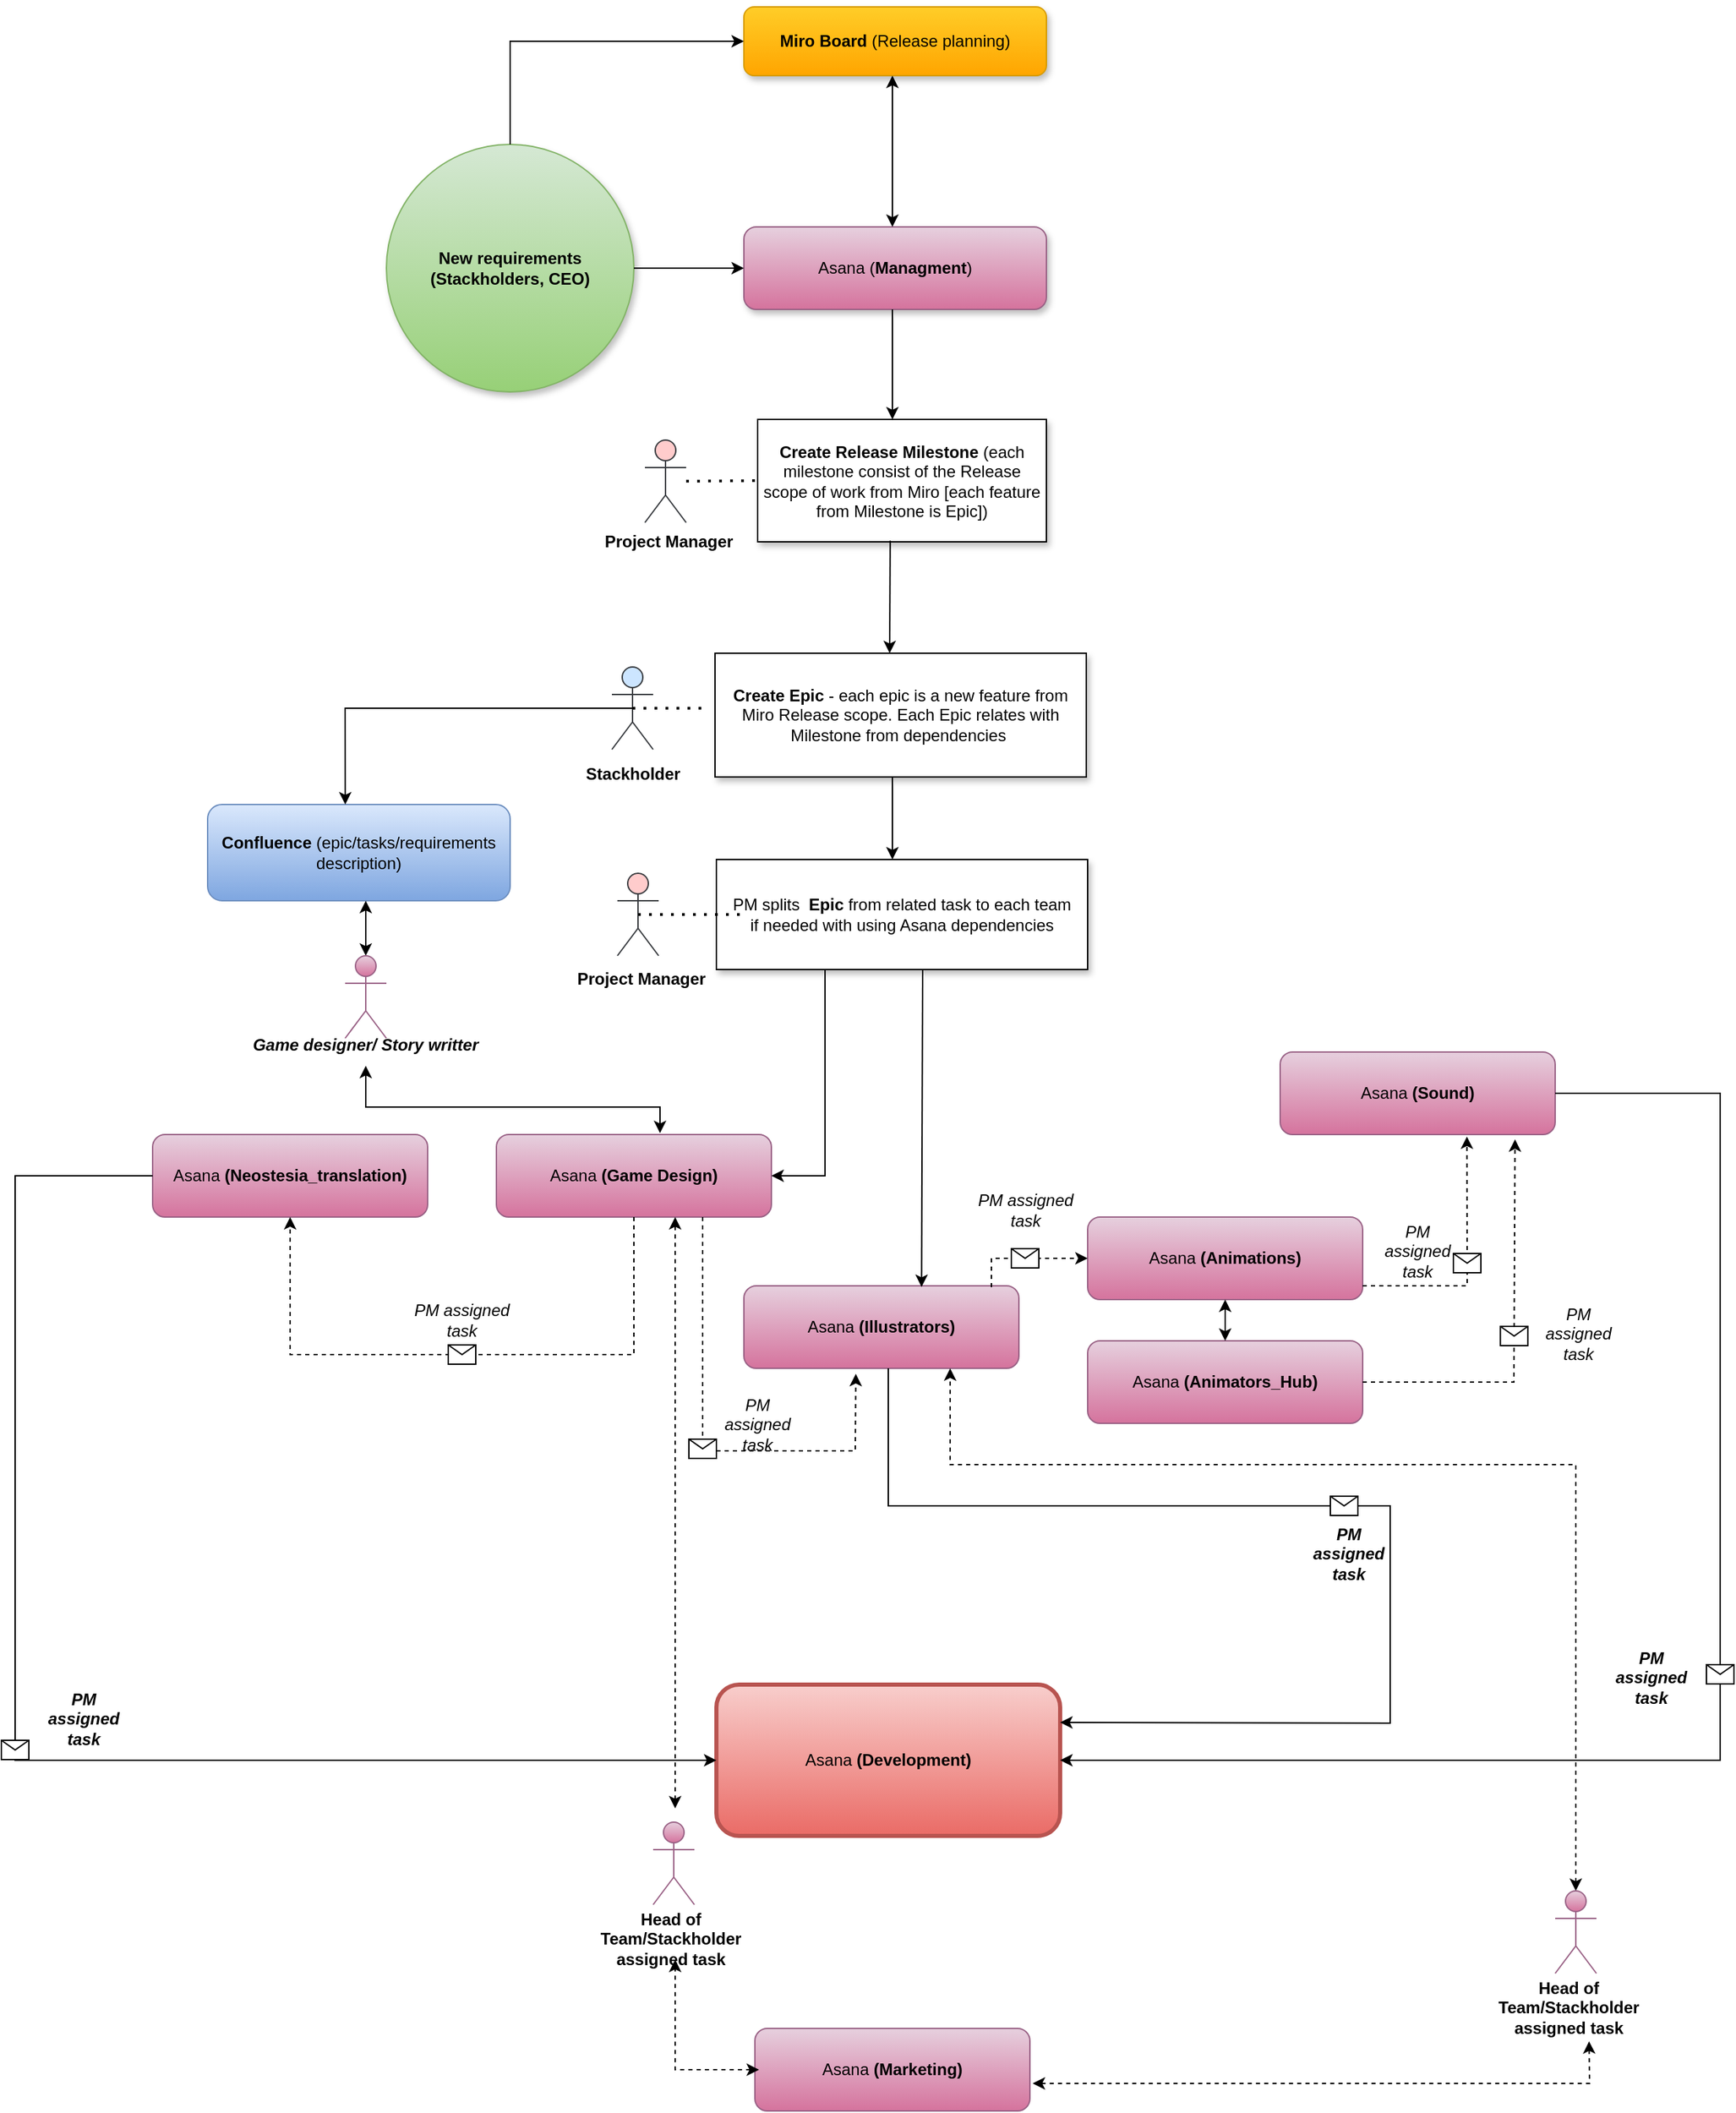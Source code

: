 <mxfile version="21.3.5" type="github">
  <diagram id="6IpWRTOvNhz4fQDFHxwE" name="Page-1">
    <mxGraphModel dx="3096" dy="1291" grid="1" gridSize="10" guides="0" tooltips="1" connect="1" arrows="1" fold="1" page="1" pageScale="1" pageWidth="850" pageHeight="1100" math="0" shadow="0">
      <root>
        <mxCell id="0" />
        <mxCell id="1" parent="0" />
        <mxCell id="fXu-zx2hqorw0dzWZYp2-2" value="&lt;b&gt;New requirements (Stackholders, CEO)&lt;/b&gt;" style="ellipse;whiteSpace=wrap;html=1;aspect=fixed;fillColor=#d5e8d4;strokeColor=#82b366;gradientColor=#97d077;shadow=1;" parent="1" vertex="1">
          <mxGeometry x="-450" y="120" width="180" height="180" as="geometry" />
        </mxCell>
        <mxCell id="fXu-zx2hqorw0dzWZYp2-5" value="Asana &lt;b&gt;(Development)&lt;/b&gt;" style="rounded=1;whiteSpace=wrap;html=1;fillColor=#f8cecc;strokeColor=#b85450;gradientColor=#ea6b66;strokeWidth=3;" parent="1" vertex="1">
          <mxGeometry x="-210" y="1240" width="250" height="110" as="geometry" />
        </mxCell>
        <mxCell id="JSEa2vaJHXwGFsyHtMpE-1" value="&lt;b&gt;Miro Board&lt;/b&gt; (Release planning)" style="rounded=1;whiteSpace=wrap;html=1;fillColor=#ffcd28;gradientColor=#ffa500;strokeColor=#d79b00;shadow=1;" parent="1" vertex="1">
          <mxGeometry x="-190" y="20" width="220" height="50" as="geometry" />
        </mxCell>
        <mxCell id="JSEa2vaJHXwGFsyHtMpE-2" value="Asana (&lt;b&gt;Managment&lt;/b&gt;)" style="rounded=1;whiteSpace=wrap;html=1;fillColor=#e6d0de;gradientColor=#d5739d;strokeColor=#996185;shadow=1;" parent="1" vertex="1">
          <mxGeometry x="-190" y="180" width="220" height="60" as="geometry" />
        </mxCell>
        <mxCell id="JSEa2vaJHXwGFsyHtMpE-3" value="" style="endArrow=classic;html=1;rounded=0;exitX=0.5;exitY=0;exitDx=0;exitDy=0;entryX=0;entryY=0.5;entryDx=0;entryDy=0;" parent="1" source="fXu-zx2hqorw0dzWZYp2-2" target="JSEa2vaJHXwGFsyHtMpE-1" edge="1">
          <mxGeometry width="50" height="50" relative="1" as="geometry">
            <mxPoint x="120" y="340" as="sourcePoint" />
            <mxPoint x="170" y="290" as="targetPoint" />
            <Array as="points">
              <mxPoint x="-360" y="45" />
            </Array>
          </mxGeometry>
        </mxCell>
        <mxCell id="JSEa2vaJHXwGFsyHtMpE-4" value="" style="endArrow=classic;startArrow=classic;html=1;rounded=0;entryX=0.5;entryY=1;entryDx=0;entryDy=0;exitX=0.5;exitY=0;exitDx=0;exitDy=0;" parent="1" edge="1">
          <mxGeometry width="50" height="50" relative="1" as="geometry">
            <mxPoint x="-82" y="180" as="sourcePoint" />
            <mxPoint x="-82" y="70" as="targetPoint" />
          </mxGeometry>
        </mxCell>
        <mxCell id="JSEa2vaJHXwGFsyHtMpE-5" value="" style="endArrow=classic;html=1;rounded=0;exitX=1;exitY=0.5;exitDx=0;exitDy=0;" parent="1" source="fXu-zx2hqorw0dzWZYp2-2" target="JSEa2vaJHXwGFsyHtMpE-2" edge="1">
          <mxGeometry width="50" height="50" relative="1" as="geometry">
            <mxPoint x="120" y="290" as="sourcePoint" />
            <mxPoint x="-230" y="210" as="targetPoint" />
          </mxGeometry>
        </mxCell>
        <mxCell id="JSEa2vaJHXwGFsyHtMpE-6" value="&lt;b&gt;Create Epic&lt;/b&gt; - each epic is a new feature from Miro Release scope. Each Epic relates with Milestone from dependencies&amp;nbsp;" style="rounded=0;whiteSpace=wrap;html=1;shadow=1;" parent="1" vertex="1">
          <mxGeometry x="-211" y="490" width="270" height="90" as="geometry" />
        </mxCell>
        <mxCell id="JSEa2vaJHXwGFsyHtMpE-8" value="PM splits&amp;nbsp;&amp;nbsp;&lt;b&gt;Epic &lt;/b&gt;from related task to each team if&amp;nbsp;needed with using Asana dependencies" style="rounded=0;whiteSpace=wrap;html=1;shadow=1;" parent="1" vertex="1">
          <mxGeometry x="-210" y="640" width="270" height="80" as="geometry" />
        </mxCell>
        <mxCell id="JSEa2vaJHXwGFsyHtMpE-9" value="&lt;b&gt;Create Release Milestone&lt;/b&gt; (each milestone consist of the Release scope of work from Miro [each feature from Milestone is Epic])" style="rounded=0;whiteSpace=wrap;html=1;shadow=1;" parent="1" vertex="1">
          <mxGeometry x="-180" y="320" width="210" height="89" as="geometry" />
        </mxCell>
        <mxCell id="JSEa2vaJHXwGFsyHtMpE-10" value="" style="endArrow=classic;html=1;rounded=0;exitX=0.5;exitY=1;exitDx=0;exitDy=0;" parent="1" edge="1">
          <mxGeometry width="50" height="50" relative="1" as="geometry">
            <mxPoint x="-82" y="240" as="sourcePoint" />
            <mxPoint x="-82" y="320" as="targetPoint" />
          </mxGeometry>
        </mxCell>
        <mxCell id="JSEa2vaJHXwGFsyHtMpE-11" value="" style="endArrow=classic;html=1;rounded=0;exitX=0.459;exitY=0.99;exitDx=0;exitDy=0;exitPerimeter=0;" parent="1" source="JSEa2vaJHXwGFsyHtMpE-9" edge="1">
          <mxGeometry width="50" height="50" relative="1" as="geometry">
            <mxPoint x="80" y="480" as="sourcePoint" />
            <mxPoint x="-84" y="490" as="targetPoint" />
          </mxGeometry>
        </mxCell>
        <mxCell id="-H-TBqle4YXtb74q-G5v-2" value="Stackholder" style="text;html=1;align=center;verticalAlign=middle;resizable=0;points=[];autosize=1;strokeColor=none;fillColor=none;fontStyle=1" vertex="1" parent="1">
          <mxGeometry x="-316" y="563" width="90" height="30" as="geometry" />
        </mxCell>
        <mxCell id="-H-TBqle4YXtb74q-G5v-8" value="Actor" style="shape=umlActor;verticalLabelPosition=bottom;verticalAlign=top;html=1;outlineConnect=0;editable=1;movable=1;resizable=1;rotatable=1;deletable=1;locked=0;connectable=1;comic=0;strokeColor=#36393d;fillColor=#ffcccc;overflow=hidden;noLabel=1;" vertex="1" parent="1">
          <mxGeometry x="-262" y="335" width="30" height="60" as="geometry" />
        </mxCell>
        <mxCell id="-H-TBqle4YXtb74q-G5v-9" value="Actor" style="shape=umlActor;verticalLabelPosition=bottom;verticalAlign=top;html=1;outlineConnect=0;overflow=hidden;noLabel=1;fillColor=#cce5ff;strokeColor=#36393d;" vertex="1" parent="1">
          <mxGeometry x="-286" y="500" width="30" height="60" as="geometry" />
        </mxCell>
        <mxCell id="-H-TBqle4YXtb74q-G5v-10" value="Actor" style="shape=umlActor;verticalLabelPosition=bottom;verticalAlign=top;html=1;outlineConnect=0;noLabel=1;fillColor=#ffcccc;strokeColor=#36393d;" vertex="1" parent="1">
          <mxGeometry x="-282" y="650" width="30" height="60" as="geometry" />
        </mxCell>
        <mxCell id="-H-TBqle4YXtb74q-G5v-14" value="Project Manager" style="text;html=1;align=center;verticalAlign=middle;resizable=0;points=[];autosize=1;strokeColor=none;fillColor=none;fontStyle=1" vertex="1" parent="1">
          <mxGeometry x="-305" y="394" width="120" height="30" as="geometry" />
        </mxCell>
        <mxCell id="-H-TBqle4YXtb74q-G5v-16" value="Project Manager" style="text;html=1;align=center;verticalAlign=middle;resizable=0;points=[];autosize=1;strokeColor=none;fillColor=none;fontStyle=1" vertex="1" parent="1">
          <mxGeometry x="-325" y="712" width="120" height="30" as="geometry" />
        </mxCell>
        <mxCell id="-H-TBqle4YXtb74q-G5v-17" value="" style="endArrow=none;dashed=1;html=1;dashPattern=1 3;strokeWidth=2;rounded=0;entryX=0;entryY=0.5;entryDx=0;entryDy=0;" edge="1" parent="1" source="-H-TBqle4YXtb74q-G5v-8" target="JSEa2vaJHXwGFsyHtMpE-9">
          <mxGeometry width="50" height="50" relative="1" as="geometry">
            <mxPoint x="-390" y="530" as="sourcePoint" />
            <mxPoint x="-340" y="480" as="targetPoint" />
          </mxGeometry>
        </mxCell>
        <mxCell id="-H-TBqle4YXtb74q-G5v-20" value="" style="endArrow=none;dashed=1;html=1;dashPattern=1 3;strokeWidth=2;rounded=0;exitX=0.5;exitY=0.5;exitDx=0;exitDy=0;exitPerimeter=0;" edge="1" parent="1" source="-H-TBqle4YXtb74q-G5v-9">
          <mxGeometry width="50" height="50" relative="1" as="geometry">
            <mxPoint x="-240" y="580" as="sourcePoint" />
            <mxPoint x="-220" y="530" as="targetPoint" />
          </mxGeometry>
        </mxCell>
        <mxCell id="-H-TBqle4YXtb74q-G5v-27" value="" style="endArrow=none;dashed=1;html=1;dashPattern=1 3;strokeWidth=2;rounded=0;exitX=0.5;exitY=0.5;exitDx=0;exitDy=0;exitPerimeter=0;" edge="1" parent="1" source="-H-TBqle4YXtb74q-G5v-10">
          <mxGeometry width="50" height="50" relative="1" as="geometry">
            <mxPoint x="90" y="490" as="sourcePoint" />
            <mxPoint x="-190" y="680" as="targetPoint" />
          </mxGeometry>
        </mxCell>
        <mxCell id="-H-TBqle4YXtb74q-G5v-29" value="" style="endArrow=classic;html=1;rounded=0;exitX=0.5;exitY=1;exitDx=0;exitDy=0;entryX=0.5;entryY=0;entryDx=0;entryDy=0;" edge="1" parent="1">
          <mxGeometry width="50" height="50" relative="1" as="geometry">
            <mxPoint x="-82" y="580" as="sourcePoint" />
            <mxPoint x="-82" y="640" as="targetPoint" />
          </mxGeometry>
        </mxCell>
        <mxCell id="-H-TBqle4YXtb74q-G5v-31" value="Asana &lt;b&gt;(Illustrators)&lt;/b&gt;" style="rounded=1;whiteSpace=wrap;html=1;fillColor=#e6d0de;strokeColor=#996185;gradientColor=#d5739d;" vertex="1" parent="1">
          <mxGeometry x="-190" y="950" width="200" height="60" as="geometry" />
        </mxCell>
        <mxCell id="-H-TBqle4YXtb74q-G5v-32" value="Asana &lt;b&gt;(Animations)&lt;/b&gt;" style="rounded=1;whiteSpace=wrap;html=1;fillColor=#e6d0de;strokeColor=#996185;gradientColor=#d5739d;" vertex="1" parent="1">
          <mxGeometry x="60" y="900" width="200" height="60" as="geometry" />
        </mxCell>
        <mxCell id="-H-TBqle4YXtb74q-G5v-33" value="Asana &lt;b&gt;(Animators_Hub)&lt;/b&gt;" style="rounded=1;whiteSpace=wrap;html=1;fillColor=#e6d0de;strokeColor=#996185;gradientColor=#d5739d;" vertex="1" parent="1">
          <mxGeometry x="60" y="990" width="200" height="60" as="geometry" />
        </mxCell>
        <mxCell id="-H-TBqle4YXtb74q-G5v-34" value="Asana &lt;b&gt;(Game Design)&lt;/b&gt;" style="rounded=1;whiteSpace=wrap;html=1;fillColor=#e6d0de;strokeColor=#996185;gradientColor=#d5739d;" vertex="1" parent="1">
          <mxGeometry x="-370" y="840" width="200" height="60" as="geometry" />
        </mxCell>
        <mxCell id="-H-TBqle4YXtb74q-G5v-35" value="Asana &lt;b&gt;(Neostesia_translation)&lt;/b&gt;" style="rounded=1;whiteSpace=wrap;html=1;fillColor=#e6d0de;strokeColor=#996185;gradientColor=#d5739d;" vertex="1" parent="1">
          <mxGeometry x="-620" y="840" width="200" height="60" as="geometry" />
        </mxCell>
        <mxCell id="-H-TBqle4YXtb74q-G5v-36" value="Asana &lt;b&gt;(Sound)&lt;/b&gt;" style="rounded=1;whiteSpace=wrap;html=1;fillColor=#e6d0de;strokeColor=#996185;gradientColor=#d5739d;" vertex="1" parent="1">
          <mxGeometry x="200" y="780" width="200" height="60" as="geometry" />
        </mxCell>
        <mxCell id="-H-TBqle4YXtb74q-G5v-37" value="Asana &lt;b&gt;(Marketing)&lt;/b&gt;" style="rounded=1;whiteSpace=wrap;html=1;fillColor=#e6d0de;strokeColor=#996185;gradientColor=#d5739d;" vertex="1" parent="1">
          <mxGeometry x="-182" y="1490" width="200" height="60" as="geometry" />
        </mxCell>
        <mxCell id="-H-TBqle4YXtb74q-G5v-38" value="" style="endArrow=classic;html=1;rounded=0;" edge="1" parent="1">
          <mxGeometry width="50" height="50" relative="1" as="geometry">
            <mxPoint x="-131" y="720" as="sourcePoint" />
            <mxPoint x="-170" y="870" as="targetPoint" />
            <Array as="points">
              <mxPoint x="-131" y="870" />
            </Array>
          </mxGeometry>
        </mxCell>
        <mxCell id="-H-TBqle4YXtb74q-G5v-39" value="" style="endArrow=classic;html=1;rounded=0;entryX=0.646;entryY=0.014;entryDx=0;entryDy=0;entryPerimeter=0;" edge="1" parent="1" target="-H-TBqle4YXtb74q-G5v-31">
          <mxGeometry width="50" height="50" relative="1" as="geometry">
            <mxPoint x="-60" y="720" as="sourcePoint" />
            <mxPoint x="-60" y="940" as="targetPoint" />
          </mxGeometry>
        </mxCell>
        <mxCell id="-H-TBqle4YXtb74q-G5v-43" value="" style="endArrow=classic;startArrow=classic;html=1;rounded=0;" edge="1" parent="1" source="-H-TBqle4YXtb74q-G5v-33">
          <mxGeometry width="50" height="50" relative="1" as="geometry">
            <mxPoint x="160" y="969.289" as="sourcePoint" />
            <mxPoint x="160" y="960" as="targetPoint" />
          </mxGeometry>
        </mxCell>
        <mxCell id="-H-TBqle4YXtb74q-G5v-49" value="" style="endArrow=classic;html=1;rounded=0;entryX=0.854;entryY=1.058;entryDx=0;entryDy=0;entryPerimeter=0;exitX=1;exitY=0.5;exitDx=0;exitDy=0;dashed=1;" edge="1" parent="1" source="-H-TBqle4YXtb74q-G5v-33" target="-H-TBqle4YXtb74q-G5v-36">
          <mxGeometry relative="1" as="geometry">
            <mxPoint x="320" y="1090" as="sourcePoint" />
            <mxPoint x="420" y="1090" as="targetPoint" />
            <Array as="points">
              <mxPoint x="370" y="1020" />
            </Array>
          </mxGeometry>
        </mxCell>
        <mxCell id="-H-TBqle4YXtb74q-G5v-50" value="" style="shape=message;html=1;outlineConnect=0;" vertex="1" parent="-H-TBqle4YXtb74q-G5v-49">
          <mxGeometry width="20" height="14" relative="1" as="geometry">
            <mxPoint x="-10" y="-7" as="offset" />
          </mxGeometry>
        </mxCell>
        <mxCell id="-H-TBqle4YXtb74q-G5v-51" value="" style="endArrow=classic;html=1;rounded=0;entryX=0.679;entryY=1.024;entryDx=0;entryDy=0;entryPerimeter=0;dashed=1;" edge="1" parent="1" target="-H-TBqle4YXtb74q-G5v-36">
          <mxGeometry relative="1" as="geometry">
            <mxPoint x="260" y="950" as="sourcePoint" />
            <mxPoint x="360" y="950" as="targetPoint" />
            <Array as="points">
              <mxPoint x="336" y="950" />
            </Array>
          </mxGeometry>
        </mxCell>
        <mxCell id="-H-TBqle4YXtb74q-G5v-52" value="" style="shape=message;html=1;outlineConnect=0;" vertex="1" parent="-H-TBqle4YXtb74q-G5v-51">
          <mxGeometry width="20" height="14" relative="1" as="geometry">
            <mxPoint x="-10" y="-7" as="offset" />
          </mxGeometry>
        </mxCell>
        <mxCell id="-H-TBqle4YXtb74q-G5v-55" value="PM assigned task" style="text;html=1;strokeColor=none;fillColor=none;align=center;verticalAlign=middle;whiteSpace=wrap;rounded=0;fontStyle=2" vertex="1" parent="1">
          <mxGeometry x="387" y="970" width="60" height="30" as="geometry" />
        </mxCell>
        <mxCell id="-H-TBqle4YXtb74q-G5v-57" value="PM assigned task" style="text;html=1;strokeColor=none;fillColor=none;align=center;verticalAlign=middle;whiteSpace=wrap;rounded=0;fontStyle=2" vertex="1" parent="1">
          <mxGeometry x="270" y="910" width="60" height="30" as="geometry" />
        </mxCell>
        <mxCell id="-H-TBqle4YXtb74q-G5v-58" value="PM assigned task" style="text;html=1;strokeColor=none;fillColor=none;align=center;verticalAlign=middle;whiteSpace=wrap;rounded=0;fontStyle=2" vertex="1" parent="1">
          <mxGeometry x="-30" y="880" width="90" height="30" as="geometry" />
        </mxCell>
        <mxCell id="-H-TBqle4YXtb74q-G5v-59" value="" style="endArrow=classic;html=1;rounded=0;entryX=0;entryY=0.5;entryDx=0;entryDy=0;dashed=1;" edge="1" parent="1" target="-H-TBqle4YXtb74q-G5v-32">
          <mxGeometry relative="1" as="geometry">
            <mxPoint x="-10" y="951" as="sourcePoint" />
            <mxPoint x="440" y="1150" as="targetPoint" />
            <Array as="points">
              <mxPoint x="-10" y="930" />
            </Array>
          </mxGeometry>
        </mxCell>
        <mxCell id="-H-TBqle4YXtb74q-G5v-60" value="" style="shape=message;html=1;outlineConnect=0;strokeColor=default;" vertex="1" parent="-H-TBqle4YXtb74q-G5v-59">
          <mxGeometry width="20" height="14" relative="1" as="geometry">
            <mxPoint x="-10" y="-7" as="offset" />
          </mxGeometry>
        </mxCell>
        <mxCell id="-H-TBqle4YXtb74q-G5v-62" value="" style="endArrow=classic;html=1;rounded=0;exitX=1;exitY=0.5;exitDx=0;exitDy=0;entryX=1;entryY=0.5;entryDx=0;entryDy=0;" edge="1" parent="1" source="-H-TBqle4YXtb74q-G5v-36" target="fXu-zx2hqorw0dzWZYp2-5">
          <mxGeometry relative="1" as="geometry">
            <mxPoint x="240" y="1260" as="sourcePoint" />
            <mxPoint x="340" y="1260" as="targetPoint" />
            <Array as="points">
              <mxPoint x="520" y="810" />
              <mxPoint x="520" y="1295" />
            </Array>
          </mxGeometry>
        </mxCell>
        <mxCell id="-H-TBqle4YXtb74q-G5v-63" value="" style="shape=message;html=1;outlineConnect=0;" vertex="1" parent="-H-TBqle4YXtb74q-G5v-62">
          <mxGeometry width="20" height="14" relative="1" as="geometry">
            <mxPoint x="-10" y="-7" as="offset" />
          </mxGeometry>
        </mxCell>
        <mxCell id="-H-TBqle4YXtb74q-G5v-64" value="PM assigned task" style="text;html=1;strokeColor=none;fillColor=none;align=center;verticalAlign=middle;whiteSpace=wrap;rounded=0;fontStyle=3" vertex="1" parent="1">
          <mxGeometry x="440" y="1220" width="60" height="30" as="geometry" />
        </mxCell>
        <mxCell id="-H-TBqle4YXtb74q-G5v-65" value="" style="endArrow=classic;html=1;rounded=0;exitX=0;exitY=0.5;exitDx=0;exitDy=0;entryX=0;entryY=0.5;entryDx=0;entryDy=0;" edge="1" parent="1" source="-H-TBqle4YXtb74q-G5v-35" target="fXu-zx2hqorw0dzWZYp2-5">
          <mxGeometry relative="1" as="geometry">
            <mxPoint x="-500" y="1280" as="sourcePoint" />
            <mxPoint x="-400" y="1280" as="targetPoint" />
            <Array as="points">
              <mxPoint x="-720" y="870" />
              <mxPoint x="-720" y="1295" />
            </Array>
          </mxGeometry>
        </mxCell>
        <mxCell id="-H-TBqle4YXtb74q-G5v-66" value="" style="shape=message;html=1;outlineConnect=0;" vertex="1" parent="-H-TBqle4YXtb74q-G5v-65">
          <mxGeometry width="20" height="14" relative="1" as="geometry">
            <mxPoint x="-10" y="-7" as="offset" />
          </mxGeometry>
        </mxCell>
        <mxCell id="-H-TBqle4YXtb74q-G5v-164" value="" style="endArrow=classic;html=1;rounded=0;exitX=0.5;exitY=1;exitDx=0;exitDy=0;entryX=0.5;entryY=1;entryDx=0;entryDy=0;dashed=1;" edge="1" parent="1" source="-H-TBqle4YXtb74q-G5v-34" target="-H-TBqle4YXtb74q-G5v-35">
          <mxGeometry relative="1" as="geometry">
            <mxPoint x="-390" y="1080" as="sourcePoint" />
            <mxPoint x="-290" y="1080" as="targetPoint" />
            <Array as="points">
              <mxPoint x="-270" y="1000" />
              <mxPoint x="-520" y="1000" />
            </Array>
          </mxGeometry>
        </mxCell>
        <mxCell id="-H-TBqle4YXtb74q-G5v-165" value="" style="shape=message;html=1;outlineConnect=0;" vertex="1" parent="-H-TBqle4YXtb74q-G5v-164">
          <mxGeometry width="20" height="14" relative="1" as="geometry">
            <mxPoint x="-10" y="-7" as="offset" />
          </mxGeometry>
        </mxCell>
        <mxCell id="-H-TBqle4YXtb74q-G5v-166" value="PM assigned task" style="text;html=1;strokeColor=none;fillColor=none;align=center;verticalAlign=middle;whiteSpace=wrap;rounded=0;fontStyle=2" vertex="1" parent="1">
          <mxGeometry x="-440" y="960" width="90" height="30" as="geometry" />
        </mxCell>
        <mxCell id="-H-TBqle4YXtb74q-G5v-168" value="" style="endArrow=classic;html=1;rounded=0;entryX=1;entryY=0.25;entryDx=0;entryDy=0;" edge="1" parent="1" target="fXu-zx2hqorw0dzWZYp2-5">
          <mxGeometry relative="1" as="geometry">
            <mxPoint x="-85" y="1010" as="sourcePoint" />
            <mxPoint x="320" y="1230" as="targetPoint" />
            <Array as="points">
              <mxPoint x="-85" y="1110" />
              <mxPoint x="280" y="1110" />
              <mxPoint x="280" y="1268" />
            </Array>
          </mxGeometry>
        </mxCell>
        <mxCell id="-H-TBqle4YXtb74q-G5v-169" value="" style="shape=message;html=1;outlineConnect=0;" vertex="1" parent="-H-TBqle4YXtb74q-G5v-168">
          <mxGeometry width="20" height="14" relative="1" as="geometry">
            <mxPoint x="-10" y="-7" as="offset" />
          </mxGeometry>
        </mxCell>
        <mxCell id="-H-TBqle4YXtb74q-G5v-170" value="PM assigned task" style="text;html=1;strokeColor=none;fillColor=none;align=center;verticalAlign=middle;whiteSpace=wrap;rounded=0;fontStyle=3" vertex="1" parent="1">
          <mxGeometry x="220" y="1130" width="60" height="30" as="geometry" />
        </mxCell>
        <mxCell id="-H-TBqle4YXtb74q-G5v-171" value="" style="endArrow=classic;html=1;rounded=0;exitX=0.75;exitY=1;exitDx=0;exitDy=0;entryX=0.407;entryY=1.067;entryDx=0;entryDy=0;entryPerimeter=0;dashed=1;" edge="1" parent="1" source="-H-TBqle4YXtb74q-G5v-34" target="-H-TBqle4YXtb74q-G5v-31">
          <mxGeometry relative="1" as="geometry">
            <mxPoint x="-230" y="1080" as="sourcePoint" />
            <mxPoint x="-130" y="1080" as="targetPoint" />
            <Array as="points">
              <mxPoint x="-220" y="1070" />
              <mxPoint x="-109" y="1070" />
            </Array>
          </mxGeometry>
        </mxCell>
        <mxCell id="-H-TBqle4YXtb74q-G5v-172" value="" style="shape=message;html=1;outlineConnect=0;" vertex="1" parent="-H-TBqle4YXtb74q-G5v-171">
          <mxGeometry width="20" height="14" relative="1" as="geometry">
            <mxPoint x="-10" y="-7" as="offset" />
          </mxGeometry>
        </mxCell>
        <mxCell id="-H-TBqle4YXtb74q-G5v-173" value="PM assigned task" style="text;html=1;strokeColor=none;fillColor=none;align=center;verticalAlign=middle;whiteSpace=wrap;rounded=0;fontStyle=2" vertex="1" parent="1">
          <mxGeometry x="-210" y="1036" width="60" height="30" as="geometry" />
        </mxCell>
        <mxCell id="-H-TBqle4YXtb74q-G5v-174" value="PM assigned task" style="text;html=1;strokeColor=none;fillColor=none;align=center;verticalAlign=middle;whiteSpace=wrap;rounded=0;fontStyle=3" vertex="1" parent="1">
          <mxGeometry x="-700" y="1250" width="60" height="30" as="geometry" />
        </mxCell>
        <mxCell id="-H-TBqle4YXtb74q-G5v-175" value="" style="endArrow=classic;startArrow=classic;html=1;rounded=0;dashed=1;" edge="1" parent="1">
          <mxGeometry width="50" height="50" relative="1" as="geometry">
            <mxPoint x="-240" y="1330" as="sourcePoint" />
            <mxPoint x="-240" y="900" as="targetPoint" />
            <Array as="points" />
          </mxGeometry>
        </mxCell>
        <mxCell id="-H-TBqle4YXtb74q-G5v-176" value="&lt;b&gt;Head of Team/Stackholder assigned task&lt;/b&gt;" style="text;html=1;strokeColor=none;fillColor=none;align=center;verticalAlign=middle;whiteSpace=wrap;rounded=0;" vertex="1" parent="1">
          <mxGeometry x="-303" y="1410" width="120" height="30" as="geometry" />
        </mxCell>
        <mxCell id="-H-TBqle4YXtb74q-G5v-177" value="" style="endArrow=classic;startArrow=classic;html=1;rounded=0;entryX=0.75;entryY=1;entryDx=0;entryDy=0;dashed=1;exitX=0.5;exitY=0;exitDx=0;exitDy=0;exitPerimeter=0;" edge="1" parent="1" source="-H-TBqle4YXtb74q-G5v-199" target="-H-TBqle4YXtb74q-G5v-31">
          <mxGeometry width="50" height="50" relative="1" as="geometry">
            <mxPoint x="10" y="1460" as="sourcePoint" />
            <mxPoint x="280" y="1470" as="targetPoint" />
            <Array as="points">
              <mxPoint x="415" y="1080" />
              <mxPoint x="-40" y="1080" />
            </Array>
          </mxGeometry>
        </mxCell>
        <mxCell id="-H-TBqle4YXtb74q-G5v-178" value="&lt;b&gt;Head of Team/Stackholder assigned task&lt;/b&gt;" style="text;html=1;strokeColor=none;fillColor=none;align=center;verticalAlign=middle;whiteSpace=wrap;rounded=0;" vertex="1" parent="1">
          <mxGeometry x="350" y="1460" width="120" height="30" as="geometry" />
        </mxCell>
        <mxCell id="-H-TBqle4YXtb74q-G5v-180" value="&lt;b&gt;Confluence &lt;/b&gt;(epic/tasks/requirements description)" style="rounded=1;whiteSpace=wrap;html=1;fillColor=#dae8fc;strokeColor=#6c8ebf;gradientColor=#7ea6e0;" vertex="1" parent="1">
          <mxGeometry x="-580" y="600" width="220" height="70" as="geometry" />
        </mxCell>
        <mxCell id="-H-TBqle4YXtb74q-G5v-182" value="" style="endArrow=classic;html=1;rounded=0;exitX=0.5;exitY=0.5;exitDx=0;exitDy=0;exitPerimeter=0;entryX=0.455;entryY=0;entryDx=0;entryDy=0;entryPerimeter=0;" edge="1" parent="1" source="-H-TBqle4YXtb74q-G5v-9" target="-H-TBqle4YXtb74q-G5v-180">
          <mxGeometry width="50" height="50" relative="1" as="geometry">
            <mxPoint x="-650" y="550" as="sourcePoint" />
            <mxPoint x="-600" y="500" as="targetPoint" />
            <Array as="points">
              <mxPoint x="-480" y="530" />
            </Array>
          </mxGeometry>
        </mxCell>
        <mxCell id="-H-TBqle4YXtb74q-G5v-183" value="&lt;b&gt;Game designer/ Story writter&lt;/b&gt;" style="text;html=1;strokeColor=none;fillColor=none;align=center;verticalAlign=middle;whiteSpace=wrap;rounded=0;fontStyle=2" vertex="1" parent="1">
          <mxGeometry x="-560" y="760" width="190" height="30" as="geometry" />
        </mxCell>
        <mxCell id="-H-TBqle4YXtb74q-G5v-184" value="" style="endArrow=classic;startArrow=classic;html=1;rounded=0;exitX=0.5;exitY=0;exitDx=0;exitDy=0;exitPerimeter=0;" edge="1" parent="1" source="-H-TBqle4YXtb74q-G5v-185">
          <mxGeometry width="50" height="50" relative="1" as="geometry">
            <mxPoint x="-467" y="710" as="sourcePoint" />
            <mxPoint x="-465" y="670" as="targetPoint" />
            <Array as="points" />
          </mxGeometry>
        </mxCell>
        <mxCell id="-H-TBqle4YXtb74q-G5v-185" value="Actor" style="shape=umlActor;verticalLabelPosition=bottom;verticalAlign=top;html=1;outlineConnect=0;noLabel=1;fillColor=#e6d0de;gradientColor=#d5739d;strokeColor=#996185;" vertex="1" parent="1">
          <mxGeometry x="-480" y="710" width="30" height="60" as="geometry" />
        </mxCell>
        <mxCell id="-H-TBqle4YXtb74q-G5v-191" value="" style="endArrow=classic;startArrow=classic;html=1;rounded=0;entryX=0.595;entryY=-0.017;entryDx=0;entryDy=0;entryPerimeter=0;exitX=0.5;exitY=1;exitDx=0;exitDy=0;" edge="1" parent="1" source="-H-TBqle4YXtb74q-G5v-183" target="-H-TBqle4YXtb74q-G5v-34">
          <mxGeometry width="50" height="50" relative="1" as="geometry">
            <mxPoint x="-470" y="820" as="sourcePoint" />
            <mxPoint x="-270" y="780" as="targetPoint" />
            <Array as="points">
              <mxPoint x="-465" y="820" />
              <mxPoint x="-251" y="820" />
            </Array>
          </mxGeometry>
        </mxCell>
        <mxCell id="-H-TBqle4YXtb74q-G5v-198" value="" style="endArrow=classic;startArrow=classic;html=1;rounded=0;exitX=0;exitY=0.5;exitDx=0;exitDy=0;dashed=1;entryX=0.5;entryY=1;entryDx=0;entryDy=0;" edge="1" parent="1">
          <mxGeometry width="50" height="50" relative="1" as="geometry">
            <mxPoint x="-179" y="1520" as="sourcePoint" />
            <mxPoint x="-240" y="1440" as="targetPoint" />
            <Array as="points">
              <mxPoint x="-240" y="1520" />
            </Array>
          </mxGeometry>
        </mxCell>
        <mxCell id="-H-TBqle4YXtb74q-G5v-192" value="Actor" style="shape=umlActor;verticalLabelPosition=bottom;verticalAlign=top;html=1;outlineConnect=0;noLabel=1;fillColor=#e6d0de;gradientColor=#d5739d;strokeColor=#996185;" vertex="1" parent="1">
          <mxGeometry x="-256" y="1340" width="30" height="60" as="geometry" />
        </mxCell>
        <mxCell id="-H-TBqle4YXtb74q-G5v-200" value="" style="endArrow=classic;startArrow=classic;html=1;rounded=0;dashed=1;entryX=0.622;entryY=1.311;entryDx=0;entryDy=0;entryPerimeter=0;" edge="1" parent="1" target="-H-TBqle4YXtb74q-G5v-178">
          <mxGeometry width="50" height="50" relative="1" as="geometry">
            <mxPoint x="20" y="1530" as="sourcePoint" />
            <mxPoint x="490" y="1580" as="targetPoint" />
            <Array as="points">
              <mxPoint x="425" y="1530" />
            </Array>
          </mxGeometry>
        </mxCell>
        <mxCell id="-H-TBqle4YXtb74q-G5v-199" value="Actor" style="shape=umlActor;verticalLabelPosition=bottom;verticalAlign=top;html=1;outlineConnect=0;noLabel=1;fillColor=#e6d0de;gradientColor=#d5739d;strokeColor=#996185;" vertex="1" parent="1">
          <mxGeometry x="400" y="1390" width="30" height="60" as="geometry" />
        </mxCell>
      </root>
    </mxGraphModel>
  </diagram>
</mxfile>

